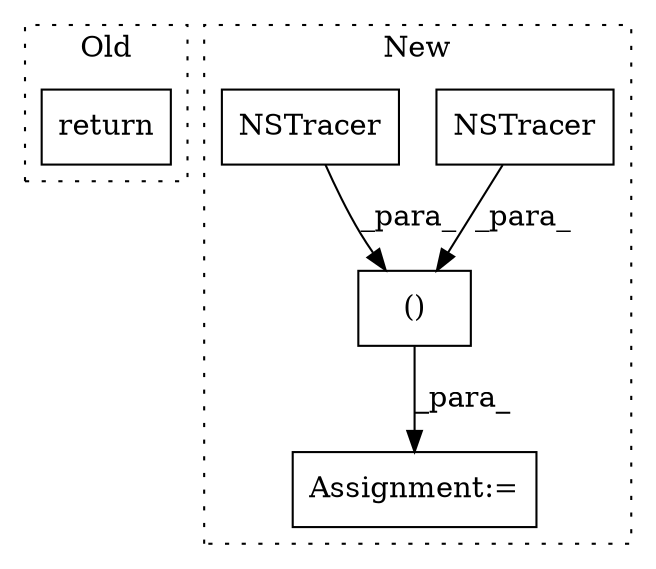 digraph G {
subgraph cluster0 {
1 [label="return" a="41" s="8959" l="7" shape="box"];
label = "Old";
style="dotted";
}
subgraph cluster1 {
2 [label="NSTracer" a="32" s="10547" l="10" shape="box"];
3 [label="()" a="106" s="10547" l="33" shape="box"];
4 [label="Assignment:=" a="7" s="10540" l="7" shape="box"];
5 [label="NSTracer" a="32" s="10570" l="10" shape="box"];
label = "New";
style="dotted";
}
2 -> 3 [label="_para_"];
3 -> 4 [label="_para_"];
5 -> 3 [label="_para_"];
}